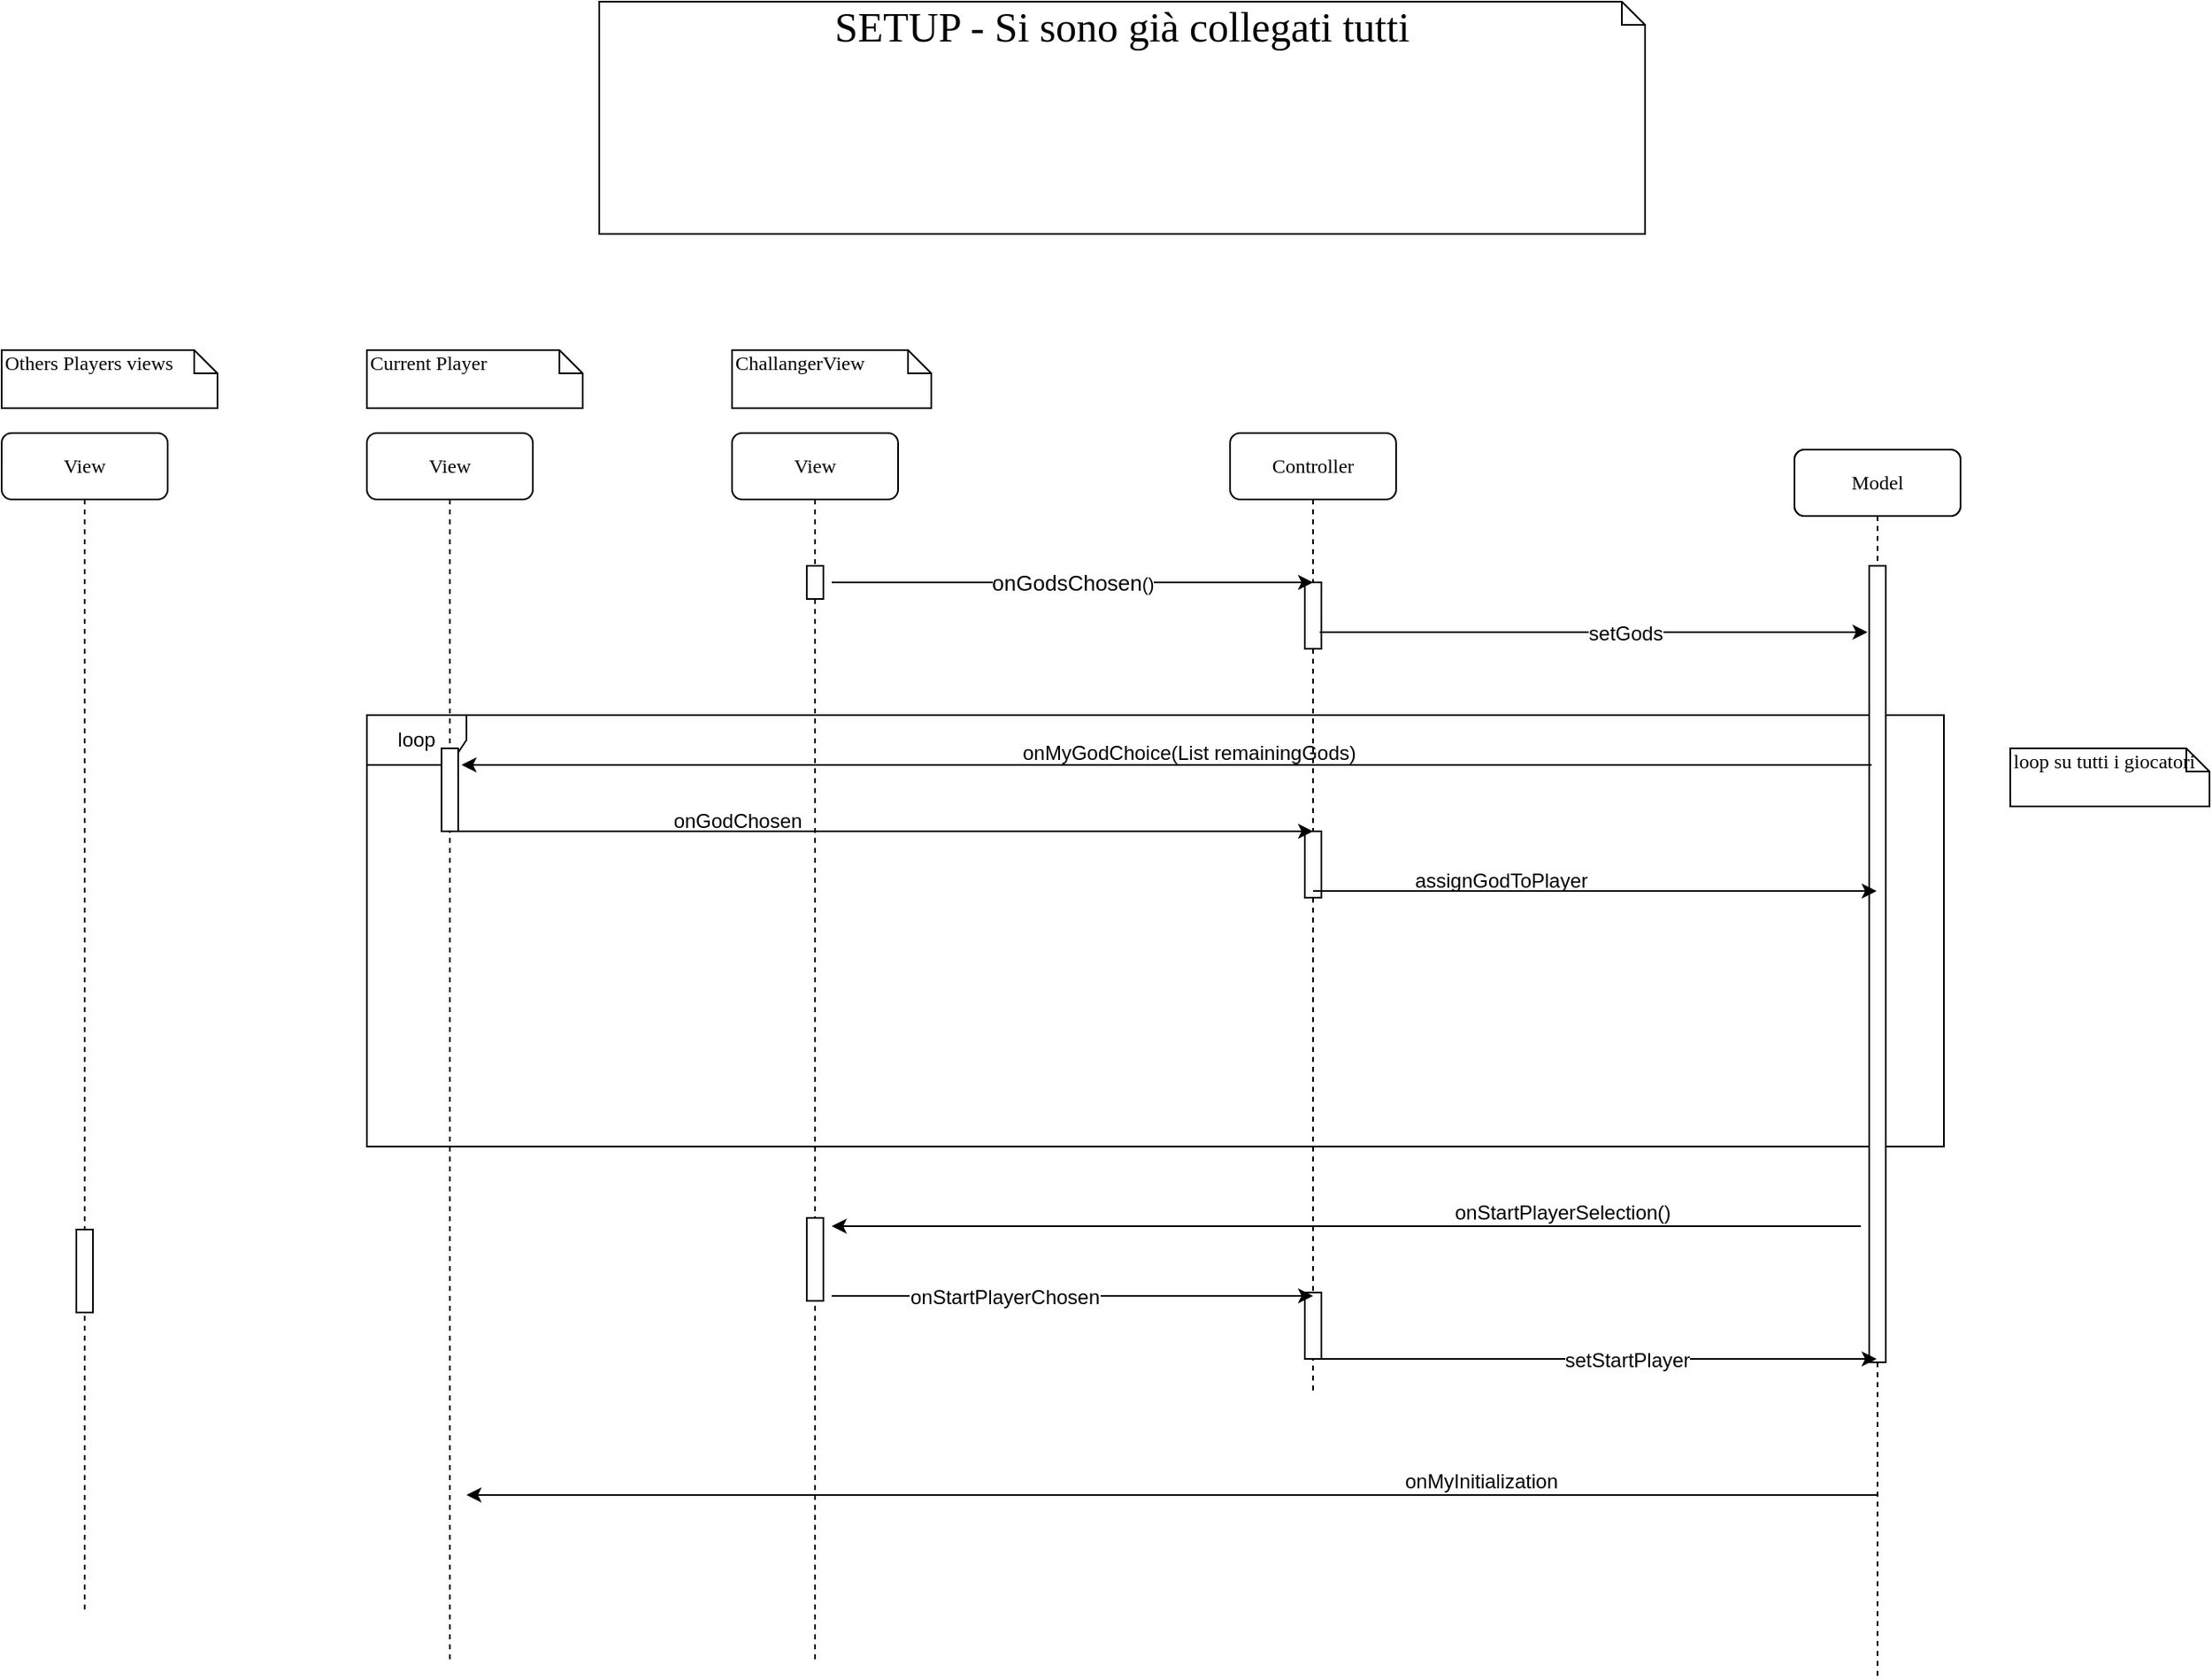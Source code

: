 <mxfile version="12.9.9" type="github"><diagram name="Page-1" id="13e1069c-82ec-6db2-03f1-153e76fe0fe0"><mxGraphModel dx="2522" dy="1641" grid="1" gridSize="10" guides="1" tooltips="1" connect="1" arrows="1" fold="1" page="1" pageScale="1" pageWidth="1100" pageHeight="850" background="#ffffff" math="0" shadow="0"><root><mxCell id="0"/><mxCell id="1" parent="0"/><mxCell id="bR7B5GUu6-PVGY3v24WB-23" value="loop" style="shape=umlFrame;whiteSpace=wrap;html=1;" vertex="1" parent="1"><mxGeometry x="40" y="250" width="950" height="260" as="geometry"/></mxCell><mxCell id="7baba1c4bc27f4b0-2" value="Controller" style="shape=umlLifeline;perimeter=lifelinePerimeter;whiteSpace=wrap;html=1;container=1;collapsible=0;recursiveResize=0;outlineConnect=0;rounded=1;shadow=0;comic=0;labelBackgroundColor=none;strokeWidth=1;fontFamily=Verdana;fontSize=12;align=center;connectable=0;allowArrows=0;" parent="1" vertex="1"><mxGeometry x="560" y="80" width="100" height="580" as="geometry"/></mxCell><mxCell id="7baba1c4bc27f4b0-10" value="" style="html=1;points=[];perimeter=orthogonalPerimeter;rounded=0;shadow=0;comic=0;labelBackgroundColor=none;strokeWidth=1;fontFamily=Verdana;fontSize=12;align=center;connectable=0;allowArrows=0;" parent="7baba1c4bc27f4b0-2" vertex="1"><mxGeometry x="45" y="90" width="10" height="40" as="geometry"/></mxCell><mxCell id="EFjnWQs_vYdncTiCEljQ-16" value="" style="html=1;points=[];perimeter=orthogonalPerimeter;rounded=0;shadow=0;comic=0;labelBackgroundColor=none;strokeWidth=1;fontFamily=Verdana;fontSize=12;align=center;connectable=0;allowArrows=0;" parent="7baba1c4bc27f4b0-2" vertex="1"><mxGeometry x="45" y="518" width="10" height="40" as="geometry"/></mxCell><mxCell id="bR7B5GUu6-PVGY3v24WB-7" value="" style="html=1;points=[];perimeter=orthogonalPerimeter;rounded=0;shadow=0;comic=0;labelBackgroundColor=none;strokeWidth=1;fontFamily=Verdana;fontSize=12;align=center;connectable=0;allowArrows=0;" vertex="1" parent="7baba1c4bc27f4b0-2"><mxGeometry x="45" y="240" width="10" height="40" as="geometry"/></mxCell><mxCell id="7baba1c4bc27f4b0-3" value="Model" style="shape=umlLifeline;perimeter=lifelinePerimeter;whiteSpace=wrap;html=1;container=1;collapsible=0;recursiveResize=0;outlineConnect=0;rounded=1;shadow=0;comic=0;labelBackgroundColor=none;strokeWidth=1;fontFamily=Verdana;fontSize=12;align=center;" parent="1" vertex="1"><mxGeometry x="900" y="90" width="100" height="740" as="geometry"/></mxCell><mxCell id="7baba1c4bc27f4b0-13" value="" style="html=1;points=[];perimeter=orthogonalPerimeter;rounded=0;shadow=0;comic=0;labelBackgroundColor=none;strokeWidth=1;fontFamily=Verdana;fontSize=12;align=center;" parent="7baba1c4bc27f4b0-3" vertex="1"><mxGeometry x="45" y="120" width="10" height="200" as="geometry"/></mxCell><mxCell id="EFjnWQs_vYdncTiCEljQ-2" value="Model" style="shape=umlLifeline;perimeter=lifelinePerimeter;whiteSpace=wrap;html=1;container=1;collapsible=0;recursiveResize=0;outlineConnect=0;rounded=1;shadow=0;comic=0;labelBackgroundColor=none;strokeWidth=1;fontFamily=Verdana;fontSize=12;align=center;connectable=0;allowArrows=0;" parent="7baba1c4bc27f4b0-3" vertex="1"><mxGeometry width="100" height="740" as="geometry"/></mxCell><mxCell id="EFjnWQs_vYdncTiCEljQ-3" value="" style="html=1;points=[];perimeter=orthogonalPerimeter;rounded=0;shadow=0;comic=0;labelBackgroundColor=none;strokeWidth=1;fontFamily=Verdana;fontSize=12;align=center;connectable=0;allowArrows=0;" parent="EFjnWQs_vYdncTiCEljQ-2" vertex="1"><mxGeometry x="45" y="70" width="10" height="480" as="geometry"/></mxCell><mxCell id="7baba1c4bc27f4b0-8" value="View" style="shape=umlLifeline;perimeter=lifelinePerimeter;whiteSpace=wrap;html=1;container=1;collapsible=0;recursiveResize=0;outlineConnect=0;rounded=1;shadow=0;comic=0;labelBackgroundColor=none;strokeWidth=1;fontFamily=Verdana;fontSize=12;align=center;connectable=0;allowArrows=0;" parent="1" vertex="1"><mxGeometry x="-180" y="80" width="100" height="710" as="geometry"/></mxCell><mxCell id="bR7B5GUu6-PVGY3v24WB-14" value="" style="html=1;points=[];perimeter=orthogonalPerimeter;rounded=0;shadow=0;comic=0;labelBackgroundColor=none;strokeWidth=1;fontFamily=Verdana;fontSize=12;align=center;connectable=0;allowArrows=0;" vertex="1" parent="7baba1c4bc27f4b0-8"><mxGeometry x="45" y="480" width="10" height="50" as="geometry"/></mxCell><mxCell id="7baba1c4bc27f4b0-40" value="Others Players views" style="shape=note;whiteSpace=wrap;html=1;size=14;verticalAlign=top;align=left;spacingTop=-6;rounded=0;shadow=0;comic=0;labelBackgroundColor=none;strokeWidth=1;fontFamily=Verdana;fontSize=12" parent="1" vertex="1"><mxGeometry x="-180" y="30" width="130" height="35" as="geometry"/></mxCell><mxCell id="EFjnWQs_vYdncTiCEljQ-4" value="View" style="shape=umlLifeline;perimeter=lifelinePerimeter;whiteSpace=wrap;html=1;container=1;collapsible=0;recursiveResize=0;outlineConnect=0;rounded=1;shadow=0;comic=0;labelBackgroundColor=none;strokeWidth=1;fontFamily=Verdana;fontSize=12;align=center;connectable=0;allowArrows=0;" parent="1" vertex="1"><mxGeometry x="260" y="80" width="100" height="740" as="geometry"/></mxCell><mxCell id="EFjnWQs_vYdncTiCEljQ-5" value="" style="html=1;points=[];perimeter=orthogonalPerimeter;rounded=0;shadow=0;comic=0;labelBackgroundColor=none;strokeWidth=1;fontFamily=Verdana;fontSize=12;align=center;connectable=0;allowArrows=0;" parent="EFjnWQs_vYdncTiCEljQ-4" vertex="1"><mxGeometry x="45" y="80" width="10" height="20" as="geometry"/></mxCell><mxCell id="EFjnWQs_vYdncTiCEljQ-6" value="ChallangerView" style="shape=note;whiteSpace=wrap;html=1;size=14;verticalAlign=top;align=left;spacingTop=-6;rounded=0;shadow=0;comic=0;labelBackgroundColor=none;strokeWidth=1;fontFamily=Verdana;fontSize=12" parent="1" vertex="1"><mxGeometry x="260" y="30" width="120" height="35" as="geometry"/></mxCell><mxCell id="EFjnWQs_vYdncTiCEljQ-7" value="&lt;div align=&quot;center&quot;&gt;&lt;font style=&quot;font-size: 25px&quot;&gt;SETUP - Si sono già collegati tutti&lt;/font&gt;&lt;/div&gt;" style="shape=note;whiteSpace=wrap;html=1;size=14;verticalAlign=top;align=center;spacingTop=-6;rounded=0;shadow=0;comic=0;labelBackgroundColor=none;strokeWidth=1;fontFamily=Verdana;fontSize=12" parent="1" vertex="1"><mxGeometry x="180" y="-180" width="630" height="140" as="geometry"/></mxCell><mxCell id="EFjnWQs_vYdncTiCEljQ-8" value="&lt;font style=&quot;font-size: 13px&quot;&gt;onGodsChosen&lt;/font&gt;()" style="endArrow=classic;html=1;" parent="1" edge="1"><mxGeometry width="50" height="50" relative="1" as="geometry"><mxPoint x="320" y="170" as="sourcePoint"/><mxPoint x="610" y="170" as="targetPoint"/></mxGeometry></mxCell><mxCell id="EFjnWQs_vYdncTiCEljQ-10" value="" style="endArrow=classic;html=1;" parent="1" edge="1"><mxGeometry width="50" height="50" relative="1" as="geometry"><mxPoint x="614" y="200" as="sourcePoint"/><mxPoint x="944" y="200" as="targetPoint"/></mxGeometry></mxCell><mxCell id="EFjnWQs_vYdncTiCEljQ-12" value="setGods" style="text;html=1;align=center;verticalAlign=middle;resizable=0;points=[];labelBackgroundColor=#ffffff;" parent="EFjnWQs_vYdncTiCEljQ-10" vertex="1" connectable="0"><mxGeometry x="0.113" y="-1" relative="1" as="geometry"><mxPoint as="offset"/></mxGeometry></mxCell><mxCell id="EFjnWQs_vYdncTiCEljQ-13" value="" style="endArrow=classic;html=1;" parent="1" edge="1"><mxGeometry width="50" height="50" relative="1" as="geometry"><mxPoint x="320" y="600" as="sourcePoint"/><mxPoint x="610" y="600" as="targetPoint"/></mxGeometry></mxCell><mxCell id="EFjnWQs_vYdncTiCEljQ-15" value="onStartPlayerChosen" style="text;html=1;align=center;verticalAlign=middle;resizable=0;points=[];labelBackgroundColor=#ffffff;" parent="EFjnWQs_vYdncTiCEljQ-13" vertex="1" connectable="0"><mxGeometry x="-0.283" y="-1" relative="1" as="geometry"><mxPoint as="offset"/></mxGeometry></mxCell><mxCell id="bR7B5GUu6-PVGY3v24WB-1" value="" style="endArrow=classic;html=1;" edge="1" parent="1"><mxGeometry width="50" height="50" relative="1" as="geometry"><mxPoint x="610" y="638" as="sourcePoint"/><mxPoint x="949.5" y="638" as="targetPoint"/></mxGeometry></mxCell><mxCell id="bR7B5GUu6-PVGY3v24WB-2" value="setStartPlayer" style="text;html=1;align=center;verticalAlign=middle;resizable=0;points=[];labelBackgroundColor=#ffffff;" vertex="1" connectable="0" parent="bR7B5GUu6-PVGY3v24WB-1"><mxGeometry x="0.113" y="-1" relative="1" as="geometry"><mxPoint as="offset"/></mxGeometry></mxCell><mxCell id="bR7B5GUu6-PVGY3v24WB-4" value="" style="endArrow=classic;html=1;" edge="1" parent="1"><mxGeometry width="50" height="50" relative="1" as="geometry"><mxPoint x="946.5" y="280" as="sourcePoint"/><mxPoint x="97" y="280" as="targetPoint"/></mxGeometry></mxCell><mxCell id="bR7B5GUu6-PVGY3v24WB-5" value="onMyGodChoice(List remainingGods)" style="text;html=1;align=center;verticalAlign=middle;resizable=0;points=[];" vertex="1" connectable="0" parent="bR7B5GUu6-PVGY3v24WB-4"><mxGeometry x="-0.123" y="1" relative="1" as="geometry"><mxPoint x="-39" y="-8" as="offset"/></mxGeometry></mxCell><mxCell id="bR7B5GUu6-PVGY3v24WB-6" value="" style="endArrow=classic;html=1;" edge="1" parent="1"><mxGeometry width="50" height="50" relative="1" as="geometry"><mxPoint x="90" y="320" as="sourcePoint"/><mxPoint x="610" y="320" as="targetPoint"/></mxGeometry></mxCell><mxCell id="bR7B5GUu6-PVGY3v24WB-8" value="onGodChosen" style="text;html=1;align=center;verticalAlign=middle;resizable=0;points=[];" vertex="1" connectable="0" parent="bR7B5GUu6-PVGY3v24WB-6"><mxGeometry x="-0.336" y="4" relative="1" as="geometry"><mxPoint y="-2" as="offset"/></mxGeometry></mxCell><mxCell id="bR7B5GUu6-PVGY3v24WB-9" value="" style="endArrow=classic;html=1;" edge="1" parent="1"><mxGeometry width="50" height="50" relative="1" as="geometry"><mxPoint x="610" y="356" as="sourcePoint"/><mxPoint x="949.5" y="356" as="targetPoint"/></mxGeometry></mxCell><mxCell id="bR7B5GUu6-PVGY3v24WB-10" value="assignGodToPlayer" style="text;html=1;align=center;verticalAlign=middle;resizable=0;points=[];" vertex="1" connectable="0" parent="bR7B5GUu6-PVGY3v24WB-9"><mxGeometry x="-0.336" y="4" relative="1" as="geometry"><mxPoint y="-2" as="offset"/></mxGeometry></mxCell><mxCell id="bR7B5GUu6-PVGY3v24WB-11" value="" style="html=1;points=[];perimeter=orthogonalPerimeter;rounded=0;shadow=0;comic=0;labelBackgroundColor=none;strokeWidth=1;fontFamily=Verdana;fontSize=12;align=center;connectable=0;allowArrows=0;" vertex="1" parent="1"><mxGeometry x="305" y="553" width="10" height="50" as="geometry"/></mxCell><mxCell id="bR7B5GUu6-PVGY3v24WB-12" value="" style="endArrow=classic;html=1;" edge="1" parent="1"><mxGeometry width="50" height="50" relative="1" as="geometry"><mxPoint x="940" y="558" as="sourcePoint"/><mxPoint x="320" y="558" as="targetPoint"/></mxGeometry></mxCell><mxCell id="bR7B5GUu6-PVGY3v24WB-25" value="onStartPlayerSelection()" style="text;html=1;align=center;verticalAlign=middle;resizable=0;points=[];" vertex="1" connectable="0" parent="bR7B5GUu6-PVGY3v24WB-12"><mxGeometry x="-0.423" y="-3" relative="1" as="geometry"><mxPoint x="-1" y="-5" as="offset"/></mxGeometry></mxCell><mxCell id="bR7B5GUu6-PVGY3v24WB-17" value="View" style="shape=umlLifeline;perimeter=lifelinePerimeter;whiteSpace=wrap;html=1;container=1;collapsible=0;recursiveResize=0;outlineConnect=0;rounded=1;shadow=0;comic=0;labelBackgroundColor=none;strokeWidth=1;fontFamily=Verdana;fontSize=12;align=center;connectable=0;allowArrows=0;" vertex="1" parent="1"><mxGeometry x="40" y="80" width="100" height="740" as="geometry"/></mxCell><mxCell id="bR7B5GUu6-PVGY3v24WB-18" value="" style="html=1;points=[];perimeter=orthogonalPerimeter;rounded=0;shadow=0;comic=0;labelBackgroundColor=none;strokeWidth=1;fontFamily=Verdana;fontSize=12;align=center;connectable=0;allowArrows=0;" vertex="1" parent="bR7B5GUu6-PVGY3v24WB-17"><mxGeometry x="45" y="190" width="10" height="50" as="geometry"/></mxCell><mxCell id="bR7B5GUu6-PVGY3v24WB-20" value="Current Player" style="shape=note;whiteSpace=wrap;html=1;size=14;verticalAlign=top;align=left;spacingTop=-6;rounded=0;shadow=0;comic=0;labelBackgroundColor=none;strokeWidth=1;fontFamily=Verdana;fontSize=12" vertex="1" parent="1"><mxGeometry x="40" y="30" width="130" height="35" as="geometry"/></mxCell><mxCell id="bR7B5GUu6-PVGY3v24WB-24" value="loop su tutti i giocatori" style="shape=note;whiteSpace=wrap;html=1;size=14;verticalAlign=top;align=left;spacingTop=-6;rounded=0;shadow=0;comic=0;labelBackgroundColor=none;strokeWidth=1;fontFamily=Verdana;fontSize=12" vertex="1" parent="1"><mxGeometry x="1030" y="270" width="120" height="35" as="geometry"/></mxCell><mxCell id="bR7B5GUu6-PVGY3v24WB-27" value="" style="endArrow=classic;html=1;" edge="1" parent="1"><mxGeometry width="50" height="50" relative="1" as="geometry"><mxPoint x="950" y="720" as="sourcePoint"/><mxPoint x="100" y="720" as="targetPoint"/></mxGeometry></mxCell><mxCell id="bR7B5GUu6-PVGY3v24WB-29" value="onMyInitialization" style="text;html=1;align=center;verticalAlign=middle;resizable=0;points=[];" vertex="1" connectable="0" parent="bR7B5GUu6-PVGY3v24WB-27"><mxGeometry x="-0.438" y="1" relative="1" as="geometry"><mxPoint y="-9" as="offset"/></mxGeometry></mxCell></root></mxGraphModel></diagram></mxfile>